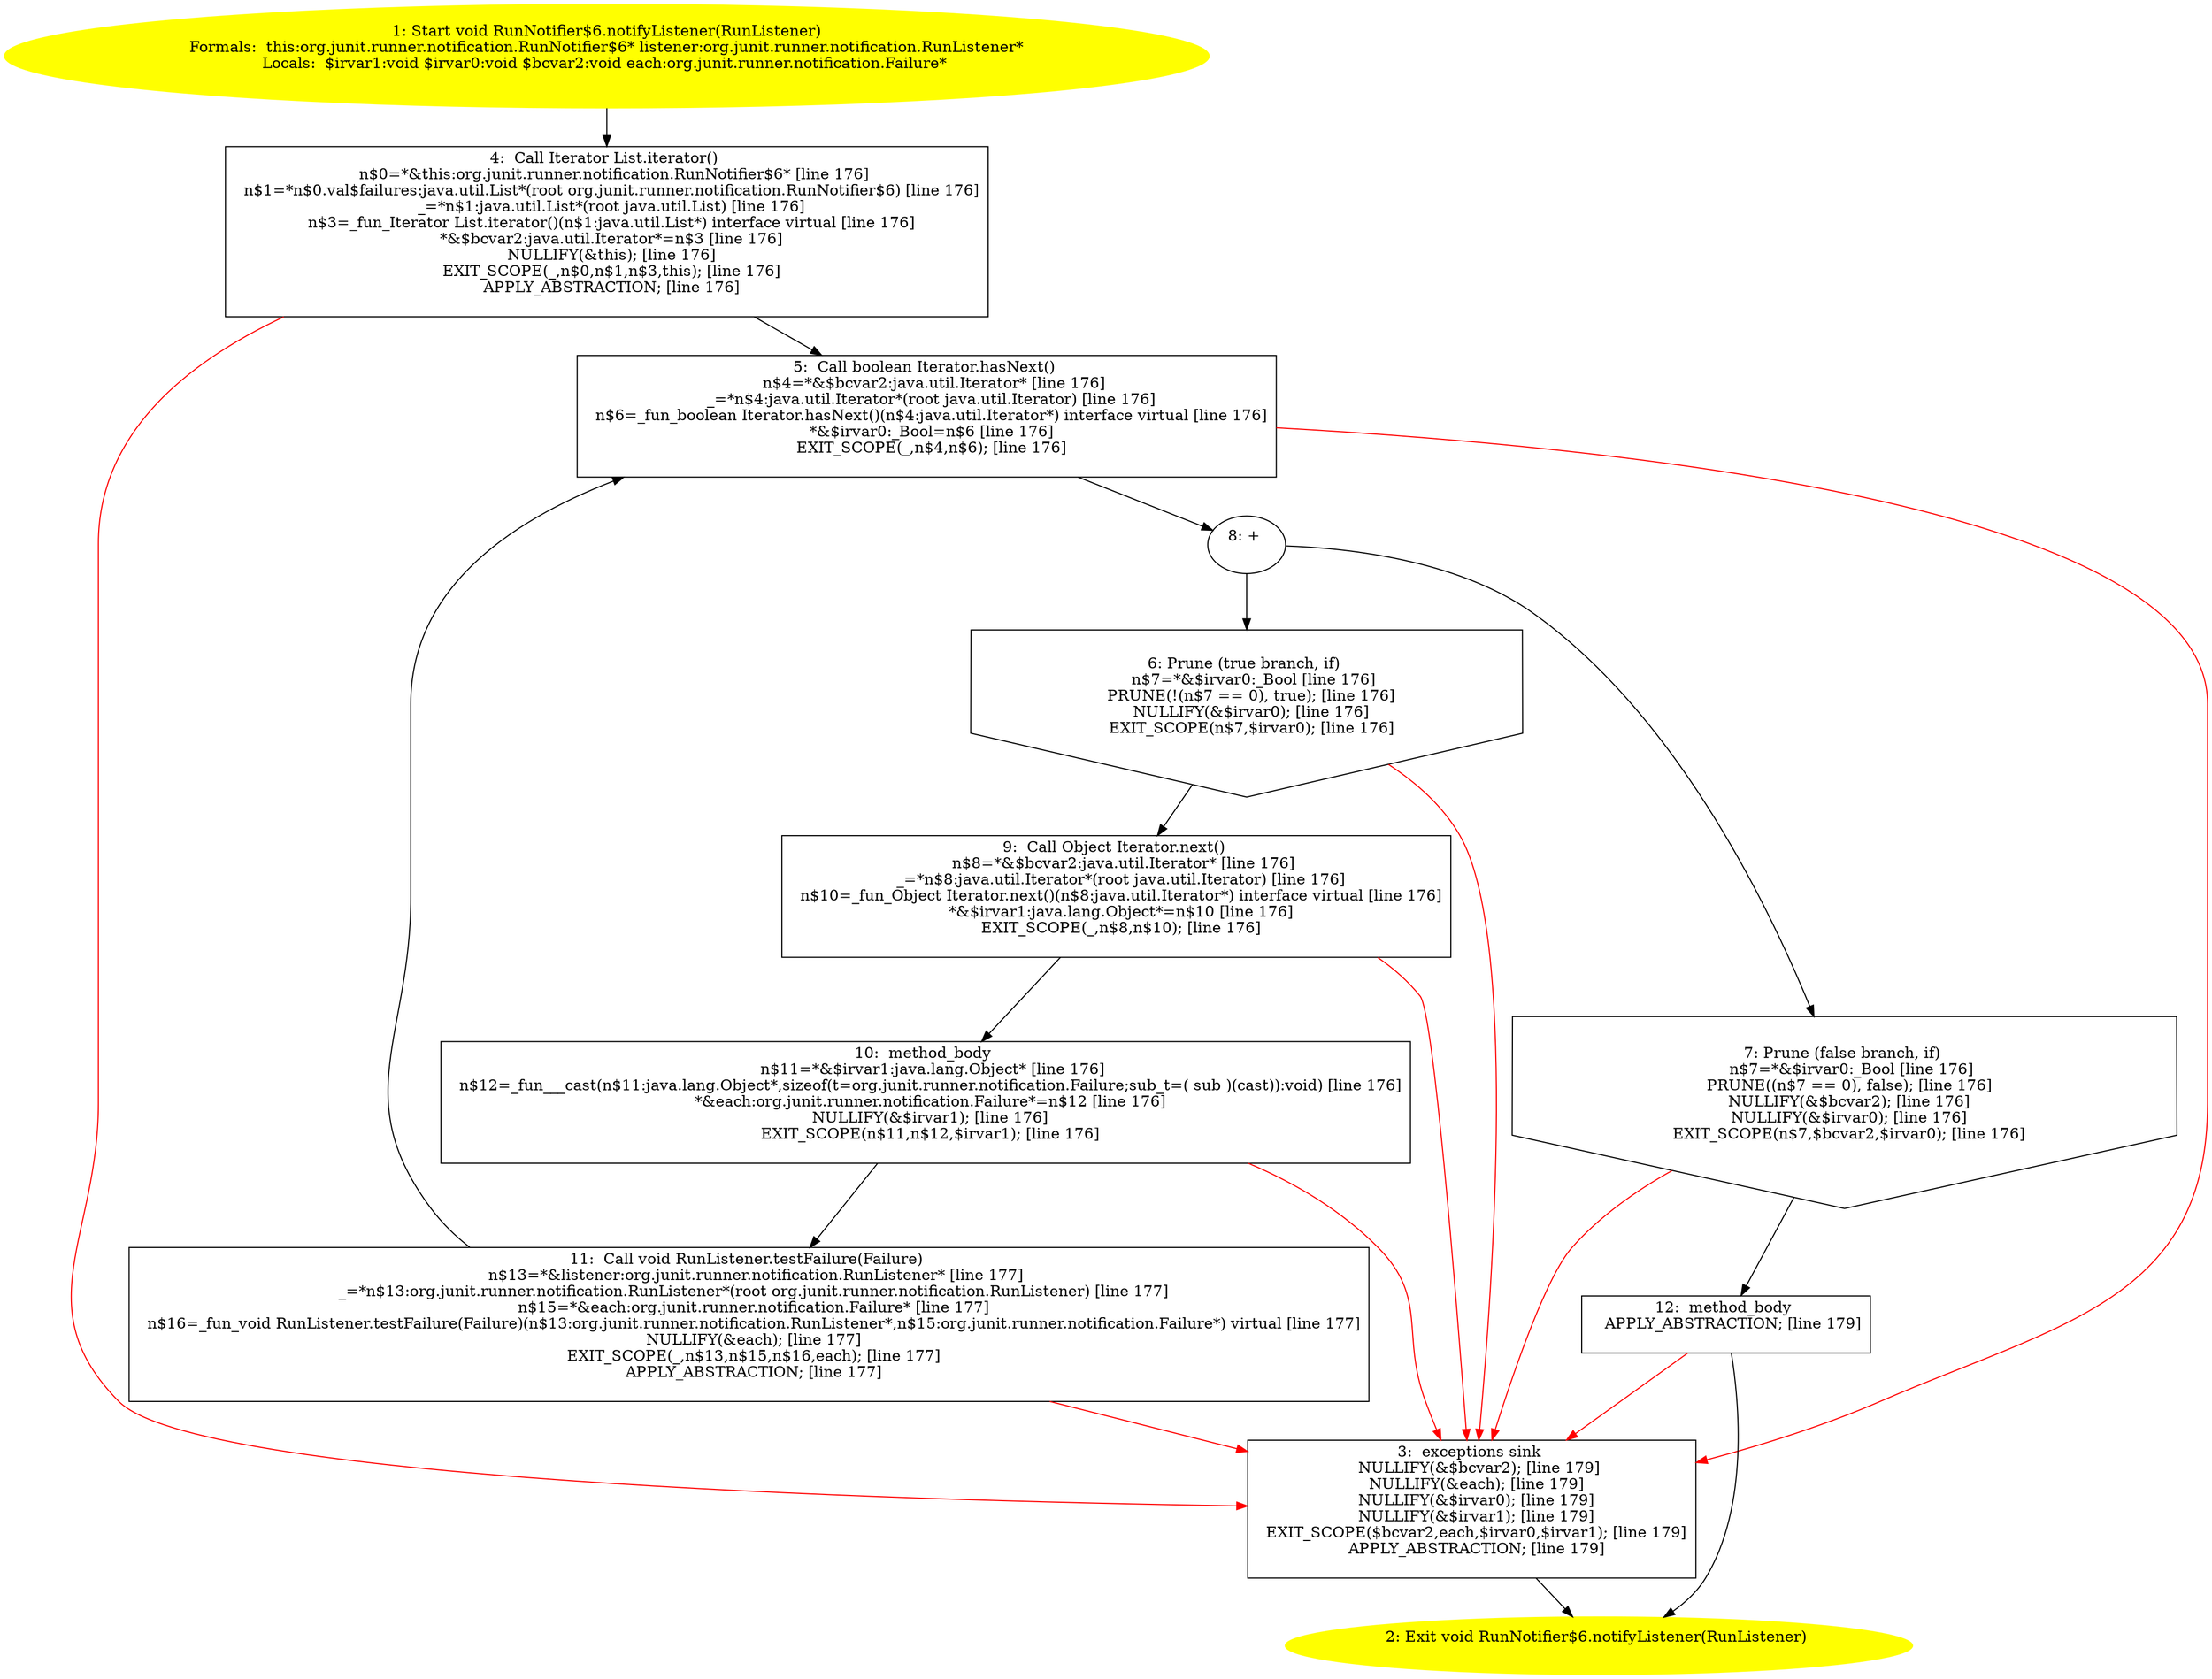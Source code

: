 /* @generated */
digraph cfg {
"org.junit.runner.notification.RunNotifier$6.notifyListener(org.junit.runner.notification.RunListener.fad9aee1540819be439ad855f5ac5b93_1" [label="1: Start void RunNotifier$6.notifyListener(RunListener)\nFormals:  this:org.junit.runner.notification.RunNotifier$6* listener:org.junit.runner.notification.RunListener*\nLocals:  $irvar1:void $irvar0:void $bcvar2:void each:org.junit.runner.notification.Failure* \n  " color=yellow style=filled]
	

	 "org.junit.runner.notification.RunNotifier$6.notifyListener(org.junit.runner.notification.RunListener.fad9aee1540819be439ad855f5ac5b93_1" -> "org.junit.runner.notification.RunNotifier$6.notifyListener(org.junit.runner.notification.RunListener.fad9aee1540819be439ad855f5ac5b93_4" ;
"org.junit.runner.notification.RunNotifier$6.notifyListener(org.junit.runner.notification.RunListener.fad9aee1540819be439ad855f5ac5b93_2" [label="2: Exit void RunNotifier$6.notifyListener(RunListener) \n  " color=yellow style=filled]
	

"org.junit.runner.notification.RunNotifier$6.notifyListener(org.junit.runner.notification.RunListener.fad9aee1540819be439ad855f5ac5b93_3" [label="3:  exceptions sink \n   NULLIFY(&$bcvar2); [line 179]\n  NULLIFY(&each); [line 179]\n  NULLIFY(&$irvar0); [line 179]\n  NULLIFY(&$irvar1); [line 179]\n  EXIT_SCOPE($bcvar2,each,$irvar0,$irvar1); [line 179]\n  APPLY_ABSTRACTION; [line 179]\n " shape="box"]
	

	 "org.junit.runner.notification.RunNotifier$6.notifyListener(org.junit.runner.notification.RunListener.fad9aee1540819be439ad855f5ac5b93_3" -> "org.junit.runner.notification.RunNotifier$6.notifyListener(org.junit.runner.notification.RunListener.fad9aee1540819be439ad855f5ac5b93_2" ;
"org.junit.runner.notification.RunNotifier$6.notifyListener(org.junit.runner.notification.RunListener.fad9aee1540819be439ad855f5ac5b93_4" [label="4:  Call Iterator List.iterator() \n   n$0=*&this:org.junit.runner.notification.RunNotifier$6* [line 176]\n  n$1=*n$0.val$failures:java.util.List*(root org.junit.runner.notification.RunNotifier$6) [line 176]\n  _=*n$1:java.util.List*(root java.util.List) [line 176]\n  n$3=_fun_Iterator List.iterator()(n$1:java.util.List*) interface virtual [line 176]\n  *&$bcvar2:java.util.Iterator*=n$3 [line 176]\n  NULLIFY(&this); [line 176]\n  EXIT_SCOPE(_,n$0,n$1,n$3,this); [line 176]\n  APPLY_ABSTRACTION; [line 176]\n " shape="box"]
	

	 "org.junit.runner.notification.RunNotifier$6.notifyListener(org.junit.runner.notification.RunListener.fad9aee1540819be439ad855f5ac5b93_4" -> "org.junit.runner.notification.RunNotifier$6.notifyListener(org.junit.runner.notification.RunListener.fad9aee1540819be439ad855f5ac5b93_5" ;
	 "org.junit.runner.notification.RunNotifier$6.notifyListener(org.junit.runner.notification.RunListener.fad9aee1540819be439ad855f5ac5b93_4" -> "org.junit.runner.notification.RunNotifier$6.notifyListener(org.junit.runner.notification.RunListener.fad9aee1540819be439ad855f5ac5b93_3" [color="red" ];
"org.junit.runner.notification.RunNotifier$6.notifyListener(org.junit.runner.notification.RunListener.fad9aee1540819be439ad855f5ac5b93_5" [label="5:  Call boolean Iterator.hasNext() \n   n$4=*&$bcvar2:java.util.Iterator* [line 176]\n  _=*n$4:java.util.Iterator*(root java.util.Iterator) [line 176]\n  n$6=_fun_boolean Iterator.hasNext()(n$4:java.util.Iterator*) interface virtual [line 176]\n  *&$irvar0:_Bool=n$6 [line 176]\n  EXIT_SCOPE(_,n$4,n$6); [line 176]\n " shape="box"]
	

	 "org.junit.runner.notification.RunNotifier$6.notifyListener(org.junit.runner.notification.RunListener.fad9aee1540819be439ad855f5ac5b93_5" -> "org.junit.runner.notification.RunNotifier$6.notifyListener(org.junit.runner.notification.RunListener.fad9aee1540819be439ad855f5ac5b93_8" ;
	 "org.junit.runner.notification.RunNotifier$6.notifyListener(org.junit.runner.notification.RunListener.fad9aee1540819be439ad855f5ac5b93_5" -> "org.junit.runner.notification.RunNotifier$6.notifyListener(org.junit.runner.notification.RunListener.fad9aee1540819be439ad855f5ac5b93_3" [color="red" ];
"org.junit.runner.notification.RunNotifier$6.notifyListener(org.junit.runner.notification.RunListener.fad9aee1540819be439ad855f5ac5b93_6" [label="6: Prune (true branch, if) \n   n$7=*&$irvar0:_Bool [line 176]\n  PRUNE(!(n$7 == 0), true); [line 176]\n  NULLIFY(&$irvar0); [line 176]\n  EXIT_SCOPE(n$7,$irvar0); [line 176]\n " shape="invhouse"]
	

	 "org.junit.runner.notification.RunNotifier$6.notifyListener(org.junit.runner.notification.RunListener.fad9aee1540819be439ad855f5ac5b93_6" -> "org.junit.runner.notification.RunNotifier$6.notifyListener(org.junit.runner.notification.RunListener.fad9aee1540819be439ad855f5ac5b93_9" ;
	 "org.junit.runner.notification.RunNotifier$6.notifyListener(org.junit.runner.notification.RunListener.fad9aee1540819be439ad855f5ac5b93_6" -> "org.junit.runner.notification.RunNotifier$6.notifyListener(org.junit.runner.notification.RunListener.fad9aee1540819be439ad855f5ac5b93_3" [color="red" ];
"org.junit.runner.notification.RunNotifier$6.notifyListener(org.junit.runner.notification.RunListener.fad9aee1540819be439ad855f5ac5b93_7" [label="7: Prune (false branch, if) \n   n$7=*&$irvar0:_Bool [line 176]\n  PRUNE((n$7 == 0), false); [line 176]\n  NULLIFY(&$bcvar2); [line 176]\n  NULLIFY(&$irvar0); [line 176]\n  EXIT_SCOPE(n$7,$bcvar2,$irvar0); [line 176]\n " shape="invhouse"]
	

	 "org.junit.runner.notification.RunNotifier$6.notifyListener(org.junit.runner.notification.RunListener.fad9aee1540819be439ad855f5ac5b93_7" -> "org.junit.runner.notification.RunNotifier$6.notifyListener(org.junit.runner.notification.RunListener.fad9aee1540819be439ad855f5ac5b93_12" ;
	 "org.junit.runner.notification.RunNotifier$6.notifyListener(org.junit.runner.notification.RunListener.fad9aee1540819be439ad855f5ac5b93_7" -> "org.junit.runner.notification.RunNotifier$6.notifyListener(org.junit.runner.notification.RunListener.fad9aee1540819be439ad855f5ac5b93_3" [color="red" ];
"org.junit.runner.notification.RunNotifier$6.notifyListener(org.junit.runner.notification.RunListener.fad9aee1540819be439ad855f5ac5b93_8" [label="8: + \n  " ]
	

	 "org.junit.runner.notification.RunNotifier$6.notifyListener(org.junit.runner.notification.RunListener.fad9aee1540819be439ad855f5ac5b93_8" -> "org.junit.runner.notification.RunNotifier$6.notifyListener(org.junit.runner.notification.RunListener.fad9aee1540819be439ad855f5ac5b93_6" ;
	 "org.junit.runner.notification.RunNotifier$6.notifyListener(org.junit.runner.notification.RunListener.fad9aee1540819be439ad855f5ac5b93_8" -> "org.junit.runner.notification.RunNotifier$6.notifyListener(org.junit.runner.notification.RunListener.fad9aee1540819be439ad855f5ac5b93_7" ;
"org.junit.runner.notification.RunNotifier$6.notifyListener(org.junit.runner.notification.RunListener.fad9aee1540819be439ad855f5ac5b93_9" [label="9:  Call Object Iterator.next() \n   n$8=*&$bcvar2:java.util.Iterator* [line 176]\n  _=*n$8:java.util.Iterator*(root java.util.Iterator) [line 176]\n  n$10=_fun_Object Iterator.next()(n$8:java.util.Iterator*) interface virtual [line 176]\n  *&$irvar1:java.lang.Object*=n$10 [line 176]\n  EXIT_SCOPE(_,n$8,n$10); [line 176]\n " shape="box"]
	

	 "org.junit.runner.notification.RunNotifier$6.notifyListener(org.junit.runner.notification.RunListener.fad9aee1540819be439ad855f5ac5b93_9" -> "org.junit.runner.notification.RunNotifier$6.notifyListener(org.junit.runner.notification.RunListener.fad9aee1540819be439ad855f5ac5b93_10" ;
	 "org.junit.runner.notification.RunNotifier$6.notifyListener(org.junit.runner.notification.RunListener.fad9aee1540819be439ad855f5ac5b93_9" -> "org.junit.runner.notification.RunNotifier$6.notifyListener(org.junit.runner.notification.RunListener.fad9aee1540819be439ad855f5ac5b93_3" [color="red" ];
"org.junit.runner.notification.RunNotifier$6.notifyListener(org.junit.runner.notification.RunListener.fad9aee1540819be439ad855f5ac5b93_10" [label="10:  method_body \n   n$11=*&$irvar1:java.lang.Object* [line 176]\n  n$12=_fun___cast(n$11:java.lang.Object*,sizeof(t=org.junit.runner.notification.Failure;sub_t=( sub )(cast)):void) [line 176]\n  *&each:org.junit.runner.notification.Failure*=n$12 [line 176]\n  NULLIFY(&$irvar1); [line 176]\n  EXIT_SCOPE(n$11,n$12,$irvar1); [line 176]\n " shape="box"]
	

	 "org.junit.runner.notification.RunNotifier$6.notifyListener(org.junit.runner.notification.RunListener.fad9aee1540819be439ad855f5ac5b93_10" -> "org.junit.runner.notification.RunNotifier$6.notifyListener(org.junit.runner.notification.RunListener.fad9aee1540819be439ad855f5ac5b93_11" ;
	 "org.junit.runner.notification.RunNotifier$6.notifyListener(org.junit.runner.notification.RunListener.fad9aee1540819be439ad855f5ac5b93_10" -> "org.junit.runner.notification.RunNotifier$6.notifyListener(org.junit.runner.notification.RunListener.fad9aee1540819be439ad855f5ac5b93_3" [color="red" ];
"org.junit.runner.notification.RunNotifier$6.notifyListener(org.junit.runner.notification.RunListener.fad9aee1540819be439ad855f5ac5b93_11" [label="11:  Call void RunListener.testFailure(Failure) \n   n$13=*&listener:org.junit.runner.notification.RunListener* [line 177]\n  _=*n$13:org.junit.runner.notification.RunListener*(root org.junit.runner.notification.RunListener) [line 177]\n  n$15=*&each:org.junit.runner.notification.Failure* [line 177]\n  n$16=_fun_void RunListener.testFailure(Failure)(n$13:org.junit.runner.notification.RunListener*,n$15:org.junit.runner.notification.Failure*) virtual [line 177]\n  NULLIFY(&each); [line 177]\n  EXIT_SCOPE(_,n$13,n$15,n$16,each); [line 177]\n  APPLY_ABSTRACTION; [line 177]\n " shape="box"]
	

	 "org.junit.runner.notification.RunNotifier$6.notifyListener(org.junit.runner.notification.RunListener.fad9aee1540819be439ad855f5ac5b93_11" -> "org.junit.runner.notification.RunNotifier$6.notifyListener(org.junit.runner.notification.RunListener.fad9aee1540819be439ad855f5ac5b93_5" ;
	 "org.junit.runner.notification.RunNotifier$6.notifyListener(org.junit.runner.notification.RunListener.fad9aee1540819be439ad855f5ac5b93_11" -> "org.junit.runner.notification.RunNotifier$6.notifyListener(org.junit.runner.notification.RunListener.fad9aee1540819be439ad855f5ac5b93_3" [color="red" ];
"org.junit.runner.notification.RunNotifier$6.notifyListener(org.junit.runner.notification.RunListener.fad9aee1540819be439ad855f5ac5b93_12" [label="12:  method_body \n   APPLY_ABSTRACTION; [line 179]\n " shape="box"]
	

	 "org.junit.runner.notification.RunNotifier$6.notifyListener(org.junit.runner.notification.RunListener.fad9aee1540819be439ad855f5ac5b93_12" -> "org.junit.runner.notification.RunNotifier$6.notifyListener(org.junit.runner.notification.RunListener.fad9aee1540819be439ad855f5ac5b93_2" ;
	 "org.junit.runner.notification.RunNotifier$6.notifyListener(org.junit.runner.notification.RunListener.fad9aee1540819be439ad855f5ac5b93_12" -> "org.junit.runner.notification.RunNotifier$6.notifyListener(org.junit.runner.notification.RunListener.fad9aee1540819be439ad855f5ac5b93_3" [color="red" ];
}
